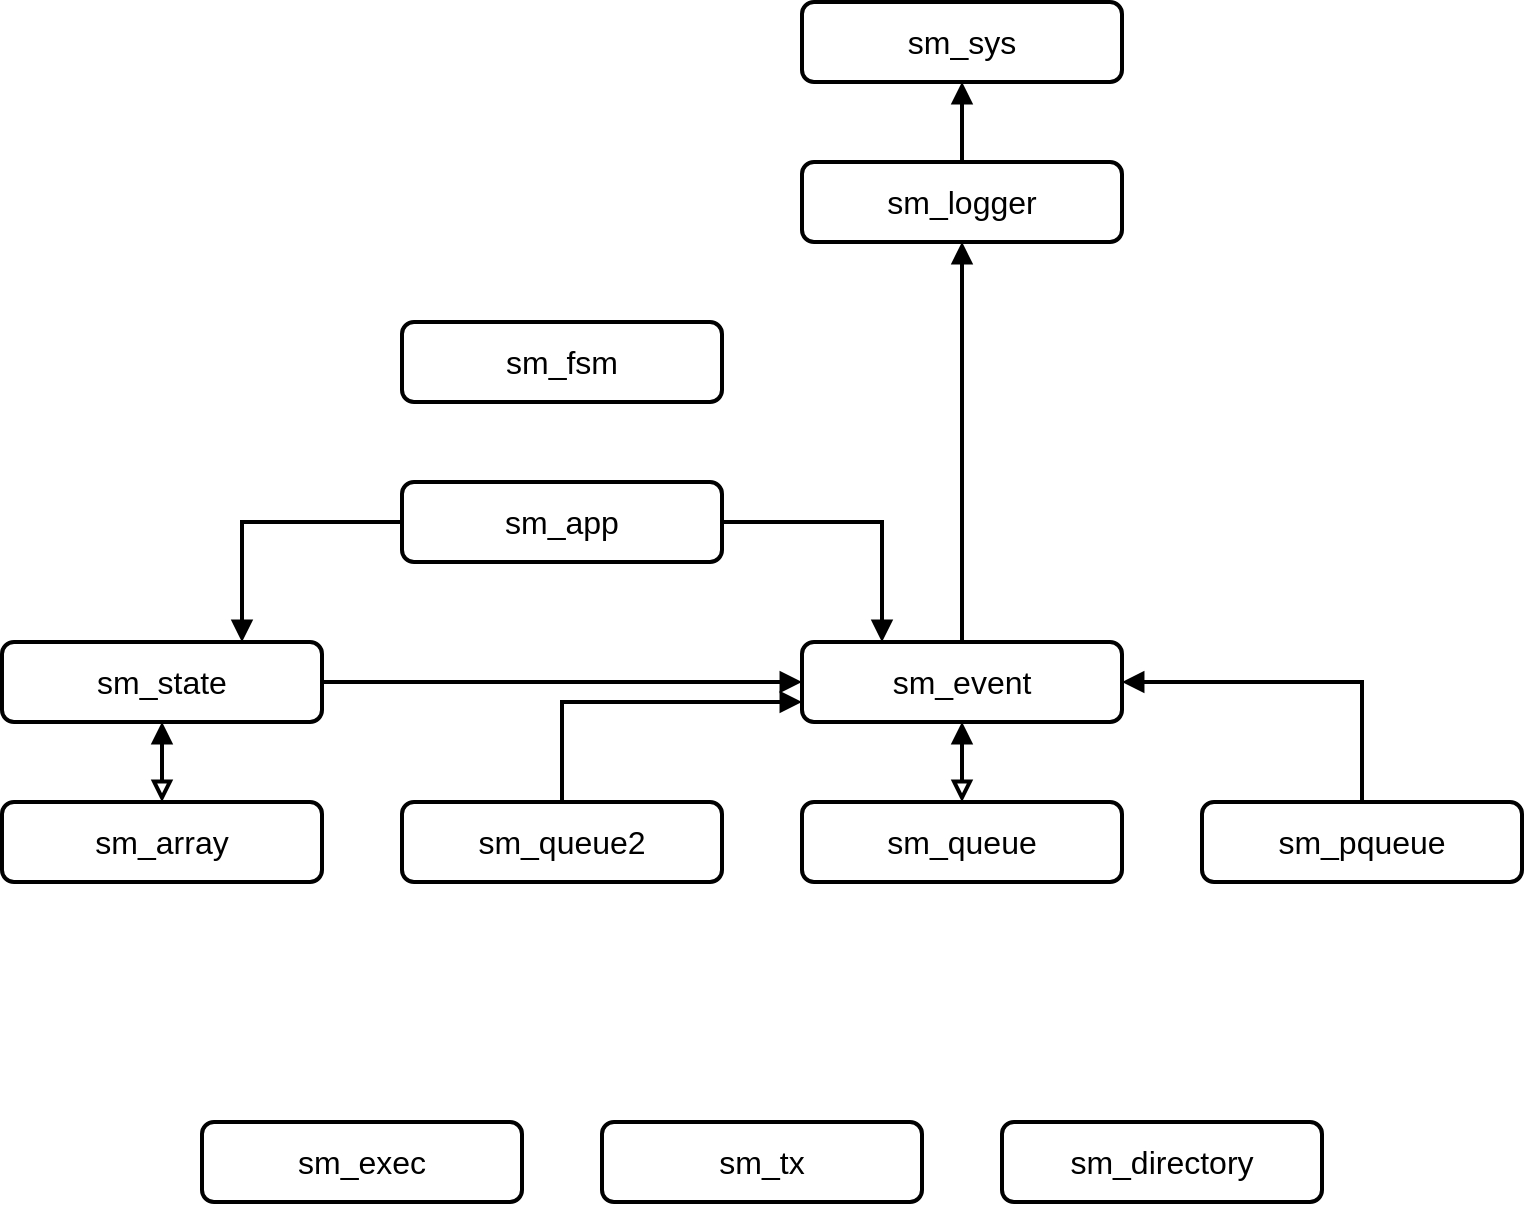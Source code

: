 <mxfile version="21.2.1" type="device">
  <diagram name="Page-1" id="M0VkthZNHpner8i7G0ue">
    <mxGraphModel dx="675" dy="398" grid="1" gridSize="10" guides="1" tooltips="1" connect="1" arrows="1" fold="1" page="1" pageScale="1" pageWidth="1169" pageHeight="827" math="0" shadow="0">
      <root>
        <mxCell id="0" />
        <mxCell id="1" parent="0" />
        <mxCell id="8QDnr4EO980iNJ-GkDg1-1" value="sm_tx" style="rounded=1;whiteSpace=wrap;html=1;strokeWidth=2;fontSize=16;" parent="1" vertex="1">
          <mxGeometry x="400" y="600" width="160" height="40" as="geometry" />
        </mxCell>
        <mxCell id="8QDnr4EO980iNJ-GkDg1-2" value="sm_exec" style="rounded=1;whiteSpace=wrap;html=1;strokeWidth=2;fontSize=16;" parent="1" vertex="1">
          <mxGeometry x="200" y="600" width="160" height="40" as="geometry" />
        </mxCell>
        <mxCell id="8QDnr4EO980iNJ-GkDg1-17" style="edgeStyle=orthogonalEdgeStyle;rounded=0;orthogonalLoop=1;jettySize=auto;html=1;entryX=1;entryY=0.5;entryDx=0;entryDy=0;exitX=0.5;exitY=0;exitDx=0;exitDy=0;strokeWidth=2;startArrow=none;startFill=0;endArrow=block;endFill=1;" parent="1" source="8QDnr4EO980iNJ-GkDg1-3" target="8QDnr4EO980iNJ-GkDg1-9" edge="1">
          <mxGeometry relative="1" as="geometry">
            <Array as="points">
              <mxPoint x="780" y="380" />
            </Array>
          </mxGeometry>
        </mxCell>
        <mxCell id="8QDnr4EO980iNJ-GkDg1-3" value="sm_pqueue" style="rounded=1;whiteSpace=wrap;html=1;strokeWidth=2;fontSize=16;" parent="1" vertex="1">
          <mxGeometry x="700" y="440" width="160" height="40" as="geometry" />
        </mxCell>
        <mxCell id="fQMnhLiNOGM2dNRzDINb-1" value="" style="edgeStyle=orthogonalEdgeStyle;rounded=0;orthogonalLoop=1;jettySize=auto;html=1;strokeWidth=2;entryX=0.5;entryY=1;entryDx=0;entryDy=0;endArrow=block;endFill=1;" parent="1" source="8QDnr4EO980iNJ-GkDg1-4" target="8QDnr4EO980iNJ-GkDg1-10" edge="1">
          <mxGeometry relative="1" as="geometry">
            <mxPoint x="460" y="140" as="targetPoint" />
          </mxGeometry>
        </mxCell>
        <mxCell id="8QDnr4EO980iNJ-GkDg1-4" value="sm_logger" style="rounded=1;whiteSpace=wrap;html=1;strokeWidth=2;fontSize=16;" parent="1" vertex="1">
          <mxGeometry x="500" y="120" width="160" height="40" as="geometry" />
        </mxCell>
        <mxCell id="8QDnr4EO980iNJ-GkDg1-5" value="sm_state" style="rounded=1;whiteSpace=wrap;html=1;strokeWidth=2;fontSize=16;" parent="1" vertex="1">
          <mxGeometry x="100" y="360" width="160" height="40" as="geometry" />
        </mxCell>
        <mxCell id="8QDnr4EO980iNJ-GkDg1-14" value="" style="edgeStyle=orthogonalEdgeStyle;rounded=0;orthogonalLoop=1;jettySize=auto;html=1;exitX=0;exitY=0.5;exitDx=0;exitDy=0;entryX=0.75;entryY=0;entryDx=0;entryDy=0;strokeWidth=2;endArrow=block;endFill=1;startArrow=none;startFill=0;" parent="1" source="8QDnr4EO980iNJ-GkDg1-6" target="8QDnr4EO980iNJ-GkDg1-5" edge="1">
          <mxGeometry relative="1" as="geometry">
            <mxPoint x="340" y="180" as="targetPoint" />
            <Array as="points">
              <mxPoint x="220" y="300" />
            </Array>
          </mxGeometry>
        </mxCell>
        <mxCell id="XemBDaCIS_4RcBF1K5VJ-4" value="" style="edgeStyle=orthogonalEdgeStyle;rounded=0;orthogonalLoop=1;jettySize=auto;html=1;entryX=0.25;entryY=0;entryDx=0;entryDy=0;strokeWidth=2;endArrow=block;endFill=1;exitX=1;exitY=0.5;exitDx=0;exitDy=0;startArrow=none;startFill=0;" edge="1" parent="1" source="8QDnr4EO980iNJ-GkDg1-6" target="8QDnr4EO980iNJ-GkDg1-9">
          <mxGeometry relative="1" as="geometry">
            <Array as="points">
              <mxPoint x="540" y="300" />
            </Array>
          </mxGeometry>
        </mxCell>
        <mxCell id="8QDnr4EO980iNJ-GkDg1-6" value="sm_app" style="rounded=1;whiteSpace=wrap;html=1;strokeWidth=2;fontSize=16;" parent="1" vertex="1">
          <mxGeometry x="300" y="280" width="160" height="40" as="geometry" />
        </mxCell>
        <mxCell id="8QDnr4EO980iNJ-GkDg1-13" value="" style="edgeStyle=orthogonalEdgeStyle;rounded=0;orthogonalLoop=1;jettySize=auto;html=1;exitX=0.5;exitY=0;exitDx=0;exitDy=0;entryX=0.5;entryY=1;entryDx=0;entryDy=0;strokeWidth=2;endArrow=block;endFill=1;startArrow=block;startFill=0;" parent="1" source="8QDnr4EO980iNJ-GkDg1-8" target="8QDnr4EO980iNJ-GkDg1-9" edge="1">
          <mxGeometry relative="1" as="geometry" />
        </mxCell>
        <mxCell id="XemBDaCIS_4RcBF1K5VJ-3" value="" style="edgeStyle=orthogonalEdgeStyle;rounded=0;orthogonalLoop=1;jettySize=auto;html=1;exitX=1;exitY=0.5;exitDx=0;exitDy=0;strokeWidth=2;endArrow=block;endFill=1;entryX=0;entryY=0.5;entryDx=0;entryDy=0;" edge="1" parent="1" source="8QDnr4EO980iNJ-GkDg1-5" target="8QDnr4EO980iNJ-GkDg1-9">
          <mxGeometry relative="1" as="geometry">
            <mxPoint x="380" y="380" as="targetPoint" />
          </mxGeometry>
        </mxCell>
        <mxCell id="8QDnr4EO980iNJ-GkDg1-7" value="sm_queue2" style="rounded=1;whiteSpace=wrap;html=1;strokeWidth=2;fontSize=16;" parent="1" vertex="1">
          <mxGeometry x="300" y="440" width="160" height="40" as="geometry" />
        </mxCell>
        <mxCell id="8QDnr4EO980iNJ-GkDg1-12" value="" style="edgeStyle=orthogonalEdgeStyle;rounded=0;orthogonalLoop=1;jettySize=auto;html=1;entryX=0;entryY=0.75;entryDx=0;entryDy=0;strokeWidth=2;endArrow=block;endFill=1;startArrow=none;startFill=0;" parent="1" target="8QDnr4EO980iNJ-GkDg1-9" edge="1">
          <mxGeometry relative="1" as="geometry">
            <mxPoint x="380" y="440" as="sourcePoint" />
            <Array as="points">
              <mxPoint x="380" y="390" />
            </Array>
          </mxGeometry>
        </mxCell>
        <mxCell id="8QDnr4EO980iNJ-GkDg1-8" value="sm_queue" style="rounded=1;whiteSpace=wrap;html=1;strokeWidth=2;fontSize=16;" parent="1" vertex="1">
          <mxGeometry x="500" y="440" width="160" height="40" as="geometry" />
        </mxCell>
        <mxCell id="8QDnr4EO980iNJ-GkDg1-16" value="" style="edgeStyle=orthogonalEdgeStyle;rounded=0;orthogonalLoop=1;jettySize=auto;html=1;entryX=0.5;entryY=1;entryDx=0;entryDy=0;exitX=0.5;exitY=0;exitDx=0;exitDy=0;strokeWidth=2;endArrow=block;endFill=1;" parent="1" source="8QDnr4EO980iNJ-GkDg1-9" target="8QDnr4EO980iNJ-GkDg1-4" edge="1">
          <mxGeometry relative="1" as="geometry" />
        </mxCell>
        <mxCell id="8QDnr4EO980iNJ-GkDg1-9" value="sm_event" style="rounded=1;whiteSpace=wrap;html=1;strokeWidth=2;fontSize=16;" parent="1" vertex="1">
          <mxGeometry x="500" y="360" width="160" height="40" as="geometry" />
        </mxCell>
        <mxCell id="8QDnr4EO980iNJ-GkDg1-10" value="sm_sys" style="rounded=1;whiteSpace=wrap;html=1;strokeWidth=2;fontSize=16;" parent="1" vertex="1">
          <mxGeometry x="500" y="40" width="160" height="40" as="geometry" />
        </mxCell>
        <mxCell id="8QDnr4EO980iNJ-GkDg1-20" value="sm_directory" style="rounded=1;whiteSpace=wrap;html=1;strokeWidth=2;fontSize=16;" parent="1" vertex="1">
          <mxGeometry x="600" y="600" width="160" height="40" as="geometry" />
        </mxCell>
        <mxCell id="8QDnr4EO980iNJ-GkDg1-22" value="sm_fsm" style="rounded=1;whiteSpace=wrap;html=1;strokeWidth=2;fontSize=16;" parent="1" vertex="1">
          <mxGeometry x="300" y="200" width="160" height="40" as="geometry" />
        </mxCell>
        <mxCell id="XemBDaCIS_4RcBF1K5VJ-2" value="" style="edgeStyle=orthogonalEdgeStyle;rounded=0;orthogonalLoop=1;jettySize=auto;html=1;strokeWidth=2;endArrow=block;endFill=1;startArrow=block;startFill=0;" edge="1" parent="1" source="XemBDaCIS_4RcBF1K5VJ-1" target="8QDnr4EO980iNJ-GkDg1-5">
          <mxGeometry relative="1" as="geometry" />
        </mxCell>
        <mxCell id="XemBDaCIS_4RcBF1K5VJ-1" value="sm_array" style="rounded=1;whiteSpace=wrap;html=1;strokeWidth=2;fontSize=16;" vertex="1" parent="1">
          <mxGeometry x="100" y="440" width="160" height="40" as="geometry" />
        </mxCell>
      </root>
    </mxGraphModel>
  </diagram>
</mxfile>
